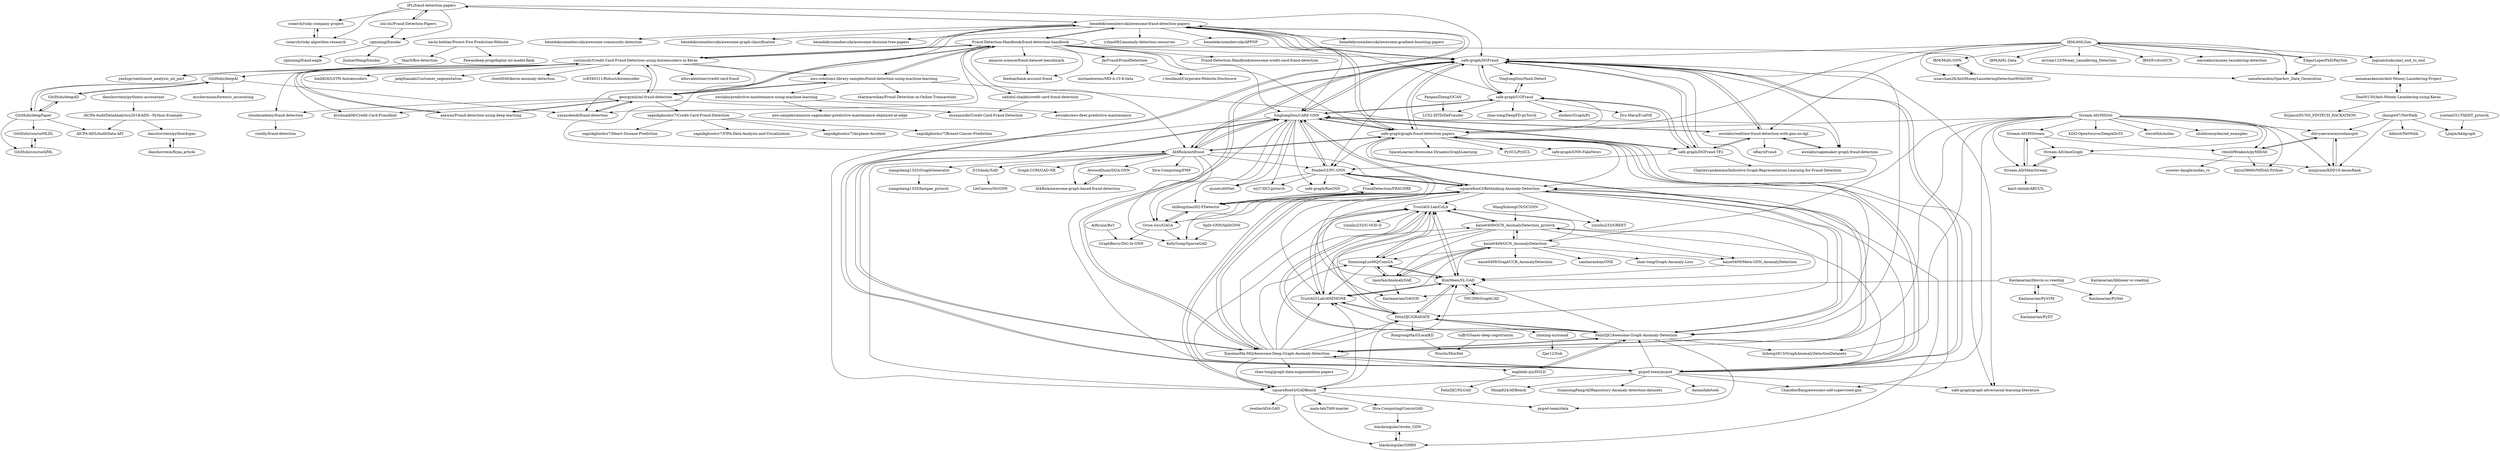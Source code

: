 digraph G {
"IPL/fraud-detection-papers" -> "csearch/risky-company-project"
"IPL/fraud-detection-papers" -> "csearch/risky-algorithm-research"
"IPL/fraud-detection-papers" -> "zixi-liu/Fraud-Detection-Papers"
"IPL/fraud-detection-papers" -> "rgmining/fraudar"
"IPL/fraud-detection-papers" -> "benedekrozemberczki/awesome-fraud-detection-papers"
"IPL/fraud-detection-papers" -> "safe-graph/DGFraud"
"IBM/AMLSim" -> "EdgarLopezPhD/PaySim"
"IBM/AMLSim" -> "IBM/Multi-GNN"
"IBM/AMLSim" -> "logicalclocks/aml_end_to_end"
"IBM/AMLSim" -> "IBM/AML-Data"
"IBM/AMLSim" -> "mvram123/Money_Laundering_Detection"
"IBM/AMLSim" -> "issacchan26/AntiMoneyLaunderingDetectionWithGNN"
"IBM/AMLSim" -> "safe-graph/DGFraud"
"IBM/AMLSim" -> "IBM/EvolveGCN" ["e"=1]
"IBM/AMLSim" -> "namebrandon/Sparkov_Data_Generation"
"IBM/AMLSim" -> "safe-graph/graph-fraud-detection-papers"
"IBM/AMLSim" -> "emreakoz/money-laundering-detection"
"IBM/AMLSim" -> "awslabs/realtime-fraud-detection-with-gnn-on-dgl"
"PanpanZheng/OCAN" -> "LCS2-IIITD/DeFrauder"
"benedekrozemberczki/awesome-fraud-detection-papers" -> "safe-graph/graph-fraud-detection-papers"
"benedekrozemberczki/awesome-fraud-detection-papers" -> "safe-graph/DGFraud"
"benedekrozemberczki/awesome-fraud-detection-papers" -> "YingtongDou/CARE-GNN"
"benedekrozemberczki/awesome-fraud-detection-papers" -> "Fraud-Detection-Handbook/fraud-detection-handbook"
"benedekrozemberczki/awesome-fraud-detection-papers" -> "pygod-team/pygod"
"benedekrozemberczki/awesome-fraud-detection-papers" -> "benedekrozemberczki/awesome-gradient-boosting-papers" ["e"=1]
"benedekrozemberczki/awesome-fraud-detection-papers" -> "benedekrozemberczki/awesome-community-detection" ["e"=1]
"benedekrozemberczki/awesome-fraud-detection-papers" -> "IPL/fraud-detection-papers"
"benedekrozemberczki/awesome-fraud-detection-papers" -> "benedekrozemberczki/awesome-graph-classification" ["e"=1]
"benedekrozemberczki/awesome-fraud-detection-papers" -> "benedekrozemberczki/awesome-decision-tree-papers" ["e"=1]
"benedekrozemberczki/awesome-fraud-detection-papers" -> "safe-graph/UGFraud"
"benedekrozemberczki/awesome-fraud-detection-papers" -> "curiousily/Credit-Card-Fraud-Detection-using-Autoencoders-in-Keras"
"benedekrozemberczki/awesome-fraud-detection-papers" -> "AI4Risk/antifraud"
"benedekrozemberczki/awesome-fraud-detection-papers" -> "yzhao062/anomaly-detection-resources" ["e"=1]
"benedekrozemberczki/awesome-fraud-detection-papers" -> "benedekrozemberczki/APPNP" ["e"=1]
"aws-solutions-library-samples/fraud-detection-using-machine-learning" -> "georgymh/ml-fraud-detection"
"aws-solutions-library-samples/fraud-detection-using-machine-learning" -> "awslabs/sagemaker-graph-fraud-detection"
"aws-solutions-library-samples/fraud-detection-using-machine-learning" -> "Fraud-Detection-Handbook/fraud-detection-handbook"
"aws-solutions-library-samples/fraud-detection-using-machine-learning" -> "awslabs/predictive-maintenance-using-machine-learning"
"aws-solutions-library-samples/fraud-detection-using-machine-learning" -> "sharmaroshan/Fraud-Detection-in-Online-Transactions" ["e"=1]
"EdgarLopezPhD/PaySim" -> "IBM/AMLSim"
"EdgarLopezPhD/PaySim" -> "namebrandon/Sparkov_Data_Generation"
"awslabs/predictive-maintenance-using-machine-learning" -> "awslabs/aws-fleet-predictive-maintenance"
"awslabs/predictive-maintenance-using-machine-learning" -> "aws-samples/amazon-sagemaker-predictive-maintenance-deployed-at-edge"
"kaize0409/GCN_AnomalyDetection" -> "kaize0409/GCN_AnomalyDetection_pytorch"
"kaize0409/GCN_AnomalyDetection" -> "haoyfan/AnomalyDAE"
"kaize0409/GCN_AnomalyDetection" -> "TrustAGI-Lab/CoLA"
"kaize0409/GCN_AnomalyDetection" -> "sambaranban/ONE"
"kaize0409/GCN_AnomalyDetection" -> "TrustAGI-Lab/ANEMONE"
"kaize0409/GCN_AnomalyDetection" -> "KimMeen/SL-GAD"
"kaize0409/GCN_AnomalyDetection" -> "kaize0409/Meta-GDN_AnomalyDetection"
"kaize0409/GCN_AnomalyDetection" -> "zhao-tong/Graph-Anomaly-Loss"
"kaize0409/GCN_AnomalyDetection" -> "kaize0409/GraphUCB_AnomalyDetection"
"kaize0409/GCN_AnomalyDetection" -> "XuexiongLuoMQ/ComGA"
"AICPA-AuditDataAnalytics2018/ADS---Python-Example-" -> "AICPA-ADS/AuditData-API"
"AICPA-AuditDataAnalytics2018/ADS---Python-Example-" -> "danshorstein/python4cpas"
"Das00130/Anti-Money-Laundering-using-Keras" -> "annamackenzie/Anti-Money-Laundering-Project"
"Das00130/Anti-Money-Laundering-using-Keras" -> "ItsJanul/DUNS_FINTECH_HACKATHON"
"dhivyaeswaran/sedanspot" -> "minjiyoon/KDD19-AnomRank"
"dhivyaeswaran/sedanspot" -> "ritesh99rakesh/pyMIDAS"
"GitiHubi/deepAD" -> "GitiHubi/deepPaper"
"GitiHubi/deepAD" -> "GitiHubi/deepAI"
"chengw07/NetWalk" -> "kdmsit/NetWalk"
"chengw07/NetWalk" -> "Ljiajie/Addgraph"
"chengw07/NetWalk" -> "dhivyaeswaran/sedanspot"
"chengw07/NetWalk" -> "minjiyoon/KDD19-AnomRank"
"danshorstein/ficpa_article" -> "danshorstein/python4cpas"
"minjiyoon/KDD19-AnomRank" -> "dhivyaeswaran/sedanspot"
"csearch/risky-company-project" -> "csearch/risky-algorithm-research"
"csearch/risky-algorithm-research" -> "csearch/risky-company-project"
"safe-graph/graph-fraud-detection-papers" -> "safe-graph/DGFraud"
"safe-graph/graph-fraud-detection-papers" -> "benedekrozemberczki/awesome-fraud-detection-papers"
"safe-graph/graph-fraud-detection-papers" -> "pygod-team/pygod"
"safe-graph/graph-fraud-detection-papers" -> "YingtongDou/CARE-GNN"
"safe-graph/graph-fraud-detection-papers" -> "XiaoxiaoMa-MQ/Awesome-Deep-Graph-Anomaly-Detection"
"safe-graph/graph-fraud-detection-papers" -> "safe-graph/graph-adversarial-learning-literature" ["e"=1]
"safe-graph/graph-fraud-detection-papers" -> "ChandlerBang/awesome-self-supervised-gnn" ["e"=1]
"safe-graph/graph-fraud-detection-papers" -> "AI4Risk/antifraud"
"safe-graph/graph-fraud-detection-papers" -> "safe-graph/UGFraud"
"safe-graph/graph-fraud-detection-papers" -> "squareRoot3/Rethinking-Anomaly-Detection"
"safe-graph/graph-fraud-detection-papers" -> "FelixDJC/Awesome-Graph-Anomaly-Detection"
"safe-graph/graph-fraud-detection-papers" -> "PyGCL/PyGCL" ["e"=1]
"safe-graph/graph-fraud-detection-papers" -> "safe-graph/GNN-FakeNews" ["e"=1]
"safe-graph/graph-fraud-detection-papers" -> "PonderLY/PC-GNN"
"safe-graph/graph-fraud-detection-papers" -> "SpaceLearner/Awesome-DynamicGraphLearning" ["e"=1]
"Stream-AD/MIDAS" -> "ritesh99rakesh/pyMIDAS"
"Stream-AD/MIDAS" -> "Stream-AD/MStream"
"Stream-AD/MIDAS" -> "Stream-AD/AnoGraph"
"Stream-AD/MIDAS" -> "dhivyaeswaran/sedanspot"
"Stream-AD/MIDAS" -> "Stream-AD/MemStream"
"Stream-AD/MIDAS" -> "minjiyoon/KDD19-AnomRank"
"Stream-AD/MIDAS" -> "liurui39660/MIDAS.Python"
"Stream-AD/MIDAS" -> "pygod-team/pygod"
"Stream-AD/MIDAS" -> "KDD-OpenSource/DeepADoTS" ["e"=1]
"Stream-AD/MIDAS" -> "lizhong2613/GraphAnomalyDetectionDatasets"
"Stream-AD/MIDAS" -> "steve0hh/midas"
"Stream-AD/MIDAS" -> "kaize0409/GCN_AnomalyDetection"
"Stream-AD/MIDAS" -> "shubhomoydas/ad_examples" ["e"=1]
"Stream-AD/MIDAS" -> "safe-graph/graph-fraud-detection-papers"
"Stream-AD/MIDAS" -> "XiaoxiaoMa-MQ/Awesome-Deep-Graph-Anomaly-Detection"
"safe-graph/DGFraud" -> "safe-graph/graph-fraud-detection-papers"
"safe-graph/DGFraud" -> "YingtongDou/CARE-GNN"
"safe-graph/DGFraud" -> "safe-graph/UGFraud"
"safe-graph/DGFraud" -> "benedekrozemberczki/awesome-fraud-detection-papers"
"safe-graph/DGFraud" -> "safe-graph/DGFraud-TF2"
"safe-graph/DGFraud" -> "XiaoxiaoMa-MQ/Awesome-Deep-Graph-Anomaly-Detection"
"safe-graph/DGFraud" -> "AI4Risk/antifraud"
"safe-graph/DGFraud" -> "pygod-team/pygod"
"safe-graph/DGFraud" -> "PonderLY/PC-GNN"
"safe-graph/DGFraud" -> "awslabs/realtime-fraud-detection-with-gnn-on-dgl"
"safe-graph/DGFraud" -> "safe-graph/graph-adversarial-learning-literature" ["e"=1]
"safe-graph/DGFraud" -> "FelixDJC/Awesome-Graph-Anomaly-Detection"
"safe-graph/DGFraud" -> "YingtongDou/Nash-Detect"
"safe-graph/DGFraud" -> "squareRoot3/Rethinking-Anomaly-Detection"
"safe-graph/DGFraud" -> "awslabs/sagemaker-graph-fraud-detection"
"safe-graph/UGFraud" -> "safe-graph/DGFraud"
"safe-graph/UGFraud" -> "safe-graph/DGFraud-TF2"
"safe-graph/UGFraud" -> "YingtongDou/CARE-GNN"
"safe-graph/UGFraud" -> "YingtongDou/Nash-Detect"
"safe-graph/UGFraud" -> "LCS2-IIITD/DeFrauder"
"safe-graph/UGFraud" -> "zhao-tong/DeepFD-pyTorch"
"safe-graph/UGFraud" -> "shobeir/GraphiPy" ["e"=1]
"safe-graph/UGFraud" -> "Dru-Mara/EvalNE" ["e"=1]
"awslabs/sagemaker-graph-fraud-detection" -> "awslabs/realtime-fraud-detection-with-gnn-on-dgl"
"YingtongDou/Nash-Detect" -> "safe-graph/UGFraud"
"YingtongDou/CARE-GNN" -> "PonderLY/PC-GNN"
"YingtongDou/CARE-GNN" -> "safe-graph/DGFraud"
"YingtongDou/CARE-GNN" -> "safe-graph/UGFraud"
"YingtongDou/CARE-GNN" -> "AI4Risk/antifraud"
"YingtongDou/CARE-GNN" -> "squareRoot3/Rethinking-Anomaly-Detection"
"YingtongDou/CARE-GNN" -> "safe-graph/DGFraud-TF2"
"YingtongDou/CARE-GNN" -> "squareRoot3/GADBench"
"YingtongDou/CARE-GNN" -> "safe-graph/graph-fraud-detection-papers"
"YingtongDou/CARE-GNN" -> "Orion-wyc/GAGA"
"YingtongDou/CARE-GNN" -> "XiaoxiaoMa-MQ/Awesome-Deep-Graph-Anomaly-Detection"
"YingtongDou/CARE-GNN" -> "safe-graph/RioGNN"
"YingtongDou/CARE-GNN" -> "shifengzhao/H2-FDetector"
"YingtongDou/CARE-GNN" -> "zjunet/AMNet"
"YingtongDou/CARE-GNN" -> "awslabs/realtime-fraud-detection-with-gnn-on-dgl"
"YingtongDou/CARE-GNN" -> "wyl7/DCI-pytorch"
"Stream-AD/MStream" -> "Stream-AD/MemStream"
"Stream-AD/MStream" -> "Stream-AD/AnoGraph"
"Stream-AD/MStream" -> "ritesh99rakesh/pyMIDAS"
"JarFraud/FraudDetection" -> "r-boulland/Corporate-Website-Disclosure"
"JarFraud/FraudDetection" -> "michaelewens/MD-A-10-K-data" ["e"=1]
"Skar0/fire-detection" -> "yashspr/sentiment_analysis_ml_part"
"GitiHubi/deepPaper" -> "GitiHubi/deepAD"
"GitiHubi/deepPaper" -> "GitiHubi/courseAIML"
"GitiHubi/deepPaper" -> "GitiHubi/deepAI"
"GitiHubi/deepPaper" -> "AICPA-ADS/AuditData-API"
"GitiHubi/deepPaper" -> "GitiHubi/courseMLDL"
"nachi-hebbar/Forest-Fire-Prediction-Website" -> "Pawandeep-prog/deploy-ml-model-flask"
"nachi-hebbar/Forest-Fire-Prediction-Website" -> "Skar0/fire-detection"
"danshorstein/pythonic-accountant" -> "AICPA-AuditDataAnalytics2018/ADS---Python-Example-"
"GitiHubi/courseAIML" -> "GitiHubi/courseMLDL"
"sagnikghoshcr7/Credit-Card-Fraud-Detection" -> "sagnikghoshcr7/Airplane-Accident"
"sagnikghoshcr7/Credit-Card-Fraud-Detection" -> "sagnikghoshcr7/Breast-Cancer-Prediction"
"sagnikghoshcr7/Credit-Card-Fraud-Detection" -> "sagnikghoshcr7/Heart-Disease-Prediction"
"sagnikghoshcr7/Credit-Card-Fraud-Detection" -> "sagnikghoshcr7/FIFA-Data-Analysis-and-Visualization"
"XuexiongLuoMQ/ComGA" -> "TrustAGI-Lab/CoLA"
"XuexiongLuoMQ/ComGA" -> "KimMeen/SL-GAD"
"XuexiongLuoMQ/ComGA" -> "TrustAGI-Lab/ANEMONE"
"XuexiongLuoMQ/ComGA" -> "haoyfan/AnomalyDAE"
"annamackenzie/Anti-Money-Laundering-Project" -> "Das00130/Anti-Money-Laundering-using-Keras"
"ritesh99rakesh/pyMIDAS" -> "dhivyaeswaran/sedanspot"
"ritesh99rakesh/pyMIDAS" -> "liurui39660/MIDAS.Python"
"ritesh99rakesh/pyMIDAS" -> "scooter-dangle/midas_rs"
"GitiHubi/courseMLDL" -> "GitiHubi/courseAIML"
"WangXuhongCN/OCGNN" -> "kaize0409/GCN_AnomalyDetection_pytorch"
"haoyfan/AnomalyDAE" -> "kaize0409/GCN_AnomalyDetection"
"haoyfan/AnomalyDAE" -> "XuexiongLuoMQ/ComGA"
"haoyfan/AnomalyDAE" -> "Kaslanarian/SAGOD"
"Fraud-Detection-Handbook/fraud-detection-handbook" -> "benedekrozemberczki/awesome-fraud-detection-papers"
"Fraud-Detection-Handbook/fraud-detection-handbook" -> "georgymh/ml-fraud-detection"
"Fraud-Detection-Handbook/fraud-detection-handbook" -> "namebrandon/Sparkov_Data_Generation"
"Fraud-Detection-Handbook/fraud-detection-handbook" -> "curiousily/Credit-Card-Fraud-Detection-using-Autoencoders-in-Keras"
"Fraud-Detection-Handbook/fraud-detection-handbook" -> "safe-graph/graph-fraud-detection-papers"
"Fraud-Detection-Handbook/fraud-detection-handbook" -> "aws-solutions-library-samples/fraud-detection-using-machine-learning"
"Fraud-Detection-Handbook/fraud-detection-handbook" -> "yazanobeidi/fraud-detection"
"Fraud-Detection-Handbook/fraud-detection-handbook" -> "JarFraud/FraudDetection"
"Fraud-Detection-Handbook/fraud-detection-handbook" -> "AI4Risk/antifraud"
"Fraud-Detection-Handbook/fraud-detection-handbook" -> "safe-graph/DGFraud"
"Fraud-Detection-Handbook/fraud-detection-handbook" -> "sahidul-shaikh/credit-card-fraud-detection"
"Fraud-Detection-Handbook/fraud-detection-handbook" -> "feedzai/bank-account-fraud"
"Fraud-Detection-Handbook/fraud-detection-handbook" -> "amazon-science/fraud-dataset-benchmark"
"Fraud-Detection-Handbook/fraud-detection-handbook" -> "YingtongDou/CARE-GNN"
"Fraud-Detection-Handbook/fraud-detection-handbook" -> "Fraud-Detection-Handbook/awesome-credit-card-fraud-detection"
"TrustAGI-Lab/CoLA" -> "KimMeen/SL-GAD"
"TrustAGI-Lab/CoLA" -> "TrustAGI-Lab/ANEMONE"
"TrustAGI-Lab/CoLA" -> "XuexiongLuoMQ/ComGA"
"TrustAGI-Lab/CoLA" -> "kaize0409/GCN_AnomalyDetection_pytorch"
"TrustAGI-Lab/CoLA" -> "FelixDJC/GRADATE"
"TrustAGI-Lab/CoLA" -> "yixinliu233/G-OOD-D" ["e"=1]
"TrustAGI-Lab/CoLA" -> "yixinliu233/GREET" ["e"=1]
"TrustAGI-Lab/CoLA" -> "FelixDJC/Awesome-Graph-Anomaly-Detection"
"kaize0409/Meta-GDN_AnomalyDetection" -> "KimMeen/SL-GAD"
"safe-graph/DGFraud-TF2" -> "safe-graph/UGFraud"
"safe-graph/DGFraud-TF2" -> "Charlesvandamme/Inductive-Graph-Representation-Learning-for-Fraud-Detection"
"safe-graph/DGFraud-TF2" -> "YingtongDou/CARE-GNN"
"safe-graph/DGFraud-TF2" -> "safe-graph/DGFraud"
"safe-graph/DGFraud-TF2" -> "awslabs/realtime-fraud-detection-with-gnn-on-dgl"
"safe-graph/DGFraud-TF2" -> "PonderLY/PC-GNN"
"KimMeen/SL-GAD" -> "TrustAGI-Lab/ANEMONE"
"KimMeen/SL-GAD" -> "TrustAGI-Lab/CoLA"
"KimMeen/SL-GAD" -> "FelixDJC/GRADATE"
"KimMeen/SL-GAD" -> "XuexiongLuoMQ/ComGA"
"KimMeen/SL-GAD" -> "THUDM/GraphCAD"
"TrustAGI-Lab/ANEMONE" -> "KimMeen/SL-GAD"
"TrustAGI-Lab/ANEMONE" -> "TrustAGI-Lab/CoLA"
"TrustAGI-Lab/ANEMONE" -> "FelixDJC/GRADATE"
"PonderLY/PC-GNN" -> "YingtongDou/CARE-GNN"
"PonderLY/PC-GNN" -> "shifengzhao/H2-FDetector"
"PonderLY/PC-GNN" -> "squareRoot3/Rethinking-Anomaly-Detection"
"PonderLY/PC-GNN" -> "FraudDetection/FRAUDRE"
"PonderLY/PC-GNN" -> "wyl7/DCI-pytorch"
"PonderLY/PC-GNN" -> "zjunet/AMNet"
"PonderLY/PC-GNN" -> "Orion-wyc/GAGA"
"PonderLY/PC-GNN" -> "safe-graph/RioGNN"
"awslabs/realtime-fraud-detection-with-gnn-on-dgl" -> "awslabs/sagemaker-graph-fraud-detection"
"awslabs/realtime-fraud-detection-with-gnn-on-dgl" -> "safe-graph/DGFraud-TF2"
"awslabs/realtime-fraud-detection-with-gnn-on-dgl" -> "YingtongDou/CARE-GNN"
"awslabs/realtime-fraud-detection-with-gnn-on-dgl" -> "eBay/xFraud"
"awslabs/realtime-fraud-detection-with-gnn-on-dgl" -> "safe-graph/DGFraud"
"sahidul-shaikh/credit-card-fraud-detection" -> "imsanjoykb/Credit-Card-Fraud-Detection"
"xiangsheng1325/GraphGenerator" -> "xiangsheng1325/fastgae_pytorch"
"Stream-AD/MemStream" -> "Stream-AD/AnoGraph"
"Stream-AD/MemStream" -> "Stream-AD/MStream"
"Stream-AD/MemStream" -> "kaist-dmlab/ARCUS"
"Stream-AD/AnoGraph" -> "Stream-AD/MemStream"
"Stream-AD/AnoGraph" -> "minjiyoon/KDD19-AnomRank"
"FraudDetection/FRAUDRE" -> "shifengzhao/H2-FDetector"
"AiRyunn/BoT" -> "GraphBerry/DiG-In-GNN"
"Kaslanarian/libsvm-sc-reading" -> "Kaslanarian/PySVM"
"Kaslanarian/libsvm-sc-reading" -> "Kaslanarian/PyNet"
"Kaslanarian/libsvm-sc-reading" -> "Kaslanarian/SAGOD"
"logicalclocks/aml_end_to_end" -> "annamackenzie/Anti-Money-Laundering-Project"
"pygod-team/pygod" -> "XiaoxiaoMa-MQ/Awesome-Deep-Graph-Anomaly-Detection"
"pygod-team/pygod" -> "safe-graph/graph-fraud-detection-papers"
"pygod-team/pygod" -> "safe-graph/DGFraud"
"pygod-team/pygod" -> "datamllab/tods" ["e"=1]
"pygod-team/pygod" -> "FelixDJC/Awesome-Graph-Anomaly-Detection"
"pygod-team/pygod" -> "Minqi824/ADBench" ["e"=1]
"pygod-team/pygod" -> "squareRoot3/Rethinking-Anomaly-Detection"
"pygod-team/pygod" -> "TrustAGI-Lab/CoLA"
"pygod-team/pygod" -> "squareRoot3/GADBench"
"pygod-team/pygod" -> "benedekrozemberczki/awesome-fraud-detection-papers"
"pygod-team/pygod" -> "GuansongPang/ADRepository-Anomaly-detection-datasets" ["e"=1]
"pygod-team/pygod" -> "ChandlerBang/awesome-self-supervised-gnn" ["e"=1]
"pygod-team/pygod" -> "kaize0409/GCN_AnomalyDetection_pytorch"
"pygod-team/pygod" -> "YingtongDou/CARE-GNN"
"pygod-team/pygod" -> "safe-graph/graph-adversarial-learning-literature" ["e"=1]
"squareRoot3/Rethinking-Anomaly-Detection" -> "squareRoot3/GADBench"
"squareRoot3/Rethinking-Anomaly-Detection" -> "PonderLY/PC-GNN"
"squareRoot3/Rethinking-Anomaly-Detection" -> "FelixDJC/Awesome-Graph-Anomaly-Detection"
"squareRoot3/Rethinking-Anomaly-Detection" -> "FelixDJC/GRADATE"
"squareRoot3/Rethinking-Anomaly-Detection" -> "TrustAGI-Lab/CoLA"
"squareRoot3/Rethinking-Anomaly-Detection" -> "XiaoxiaoMa-MQ/Awesome-Deep-Graph-Anomaly-Detection"
"squareRoot3/Rethinking-Anomaly-Detection" -> "KimMeen/SL-GAD"
"squareRoot3/Rethinking-Anomaly-Detection" -> "blacksingular/GHRN"
"squareRoot3/Rethinking-Anomaly-Detection" -> "KellyGong/SparseGAD"
"squareRoot3/Rethinking-Anomaly-Detection" -> "YingtongDou/CARE-GNN"
"squareRoot3/Rethinking-Anomaly-Detection" -> "TrustAGI-Lab/ANEMONE"
"squareRoot3/Rethinking-Anomaly-Detection" -> "yixinliu233/GREET" ["e"=1]
"squareRoot3/Rethinking-Anomaly-Detection" -> "Orion-wyc/GAGA"
"squareRoot3/Rethinking-Anomaly-Detection" -> "Kaslanarian/SAGOD"
"squareRoot3/Rethinking-Anomaly-Detection" -> "shifengzhao/H2-FDetector"
"XiaoxiaoMa-MQ/Awesome-Deep-Graph-Anomaly-Detection" -> "FelixDJC/Awesome-Graph-Anomaly-Detection"
"XiaoxiaoMa-MQ/Awesome-Deep-Graph-Anomaly-Detection" -> "pygod-team/pygod"
"XiaoxiaoMa-MQ/Awesome-Deep-Graph-Anomaly-Detection" -> "squareRoot3/Rethinking-Anomaly-Detection"
"XiaoxiaoMa-MQ/Awesome-Deep-Graph-Anomaly-Detection" -> "TrustAGI-Lab/CoLA"
"XiaoxiaoMa-MQ/Awesome-Deep-Graph-Anomaly-Detection" -> "eaglelab-zju/DGLD"
"XiaoxiaoMa-MQ/Awesome-Deep-Graph-Anomaly-Detection" -> "safe-graph/DGFraud"
"XiaoxiaoMa-MQ/Awesome-Deep-Graph-Anomaly-Detection" -> "kaize0409/GCN_AnomalyDetection_pytorch"
"XiaoxiaoMa-MQ/Awesome-Deep-Graph-Anomaly-Detection" -> "YingtongDou/CARE-GNN"
"XiaoxiaoMa-MQ/Awesome-Deep-Graph-Anomaly-Detection" -> "squareRoot3/GADBench"
"XiaoxiaoMa-MQ/Awesome-Deep-Graph-Anomaly-Detection" -> "FelixDJC/GRADATE"
"XiaoxiaoMa-MQ/Awesome-Deep-Graph-Anomaly-Detection" -> "XuexiongLuoMQ/ComGA"
"XiaoxiaoMa-MQ/Awesome-Deep-Graph-Anomaly-Detection" -> "zhao-tong/graph-data-augmentation-papers" ["e"=1]
"XiaoxiaoMa-MQ/Awesome-Deep-Graph-Anomaly-Detection" -> "TrustAGI-Lab/ANEMONE"
"XiaoxiaoMa-MQ/Awesome-Deep-Graph-Anomaly-Detection" -> "KimMeen/SL-GAD"
"XiaoxiaoMa-MQ/Awesome-Deep-Graph-Anomaly-Detection" -> "safe-graph/graph-fraud-detection-papers"
"Kaslanarian/PySVM" -> "Kaslanarian/libsvm-sc-reading"
"Kaslanarian/PySVM" -> "Kaslanarian/PyDT"
"FelixDJC/Awesome-Graph-Anomaly-Detection" -> "FelixDJC/GRADATE"
"FelixDJC/Awesome-Graph-Anomaly-Detection" -> "XiaoxiaoMa-MQ/Awesome-Deep-Graph-Anomaly-Detection"
"FelixDJC/Awesome-Graph-Anomaly-Detection" -> "TrustAGI-Lab/ANEMONE"
"FelixDJC/Awesome-Graph-Anomaly-Detection" -> "TrustAGI-Lab/CoLA"
"FelixDJC/Awesome-Graph-Anomaly-Detection" -> "squareRoot3/Rethinking-Anomaly-Detection"
"FelixDJC/Awesome-Graph-Anomaly-Detection" -> "lizhong2613/GraphAnomalyDetectionDatasets"
"FelixDJC/Awesome-Graph-Anomaly-Detection" -> "eaglelab-zju/DGLD"
"FelixDJC/Awesome-Graph-Anomaly-Detection" -> "KimMeen/SL-GAD"
"FelixDJC/Awesome-Graph-Anomaly-Detection" -> "pygod-team/data"
"kaize0409/GCN_AnomalyDetection_pytorch" -> "kaize0409/GCN_AnomalyDetection"
"kaize0409/GCN_AnomalyDetection_pytorch" -> "TrustAGI-Lab/CoLA"
"kaize0409/GCN_AnomalyDetection_pytorch" -> "KimMeen/SL-GAD"
"kaize0409/GCN_AnomalyDetection_pytorch" -> "XuexiongLuoMQ/ComGA"
"kaize0409/GCN_AnomalyDetection_pytorch" -> "haoyfan/AnomalyDAE"
"kaize0409/GCN_AnomalyDetection_pytorch" -> "kaize0409/Meta-GDN_AnomalyDetection"
"kaize0409/GCN_AnomalyDetection_pytorch" -> "TrustAGI-Lab/ANEMONE"
"yuetan031/TADDY_pytorch" -> "Ljiajie/Addgraph"
"zixi-liu/Fraud-Detection-Papers" -> "rgmining/fraudar"
"zixi-liu/Fraud-Detection-Papers" -> "IPL/fraud-detection-papers"
"zhiming-xu/conad" -> "Zjer12/Sub"
"shifengzhao/H2-FDetector" -> "Orion-wyc/GAGA"
"shifengzhao/H2-FDetector" -> "FraudDetection/FRAUDRE"
"Kaslanarian/liblinear-sc-reading" -> "Kaslanarian/PyNet"
"RongrongMa/GLocalKD" -> "Niuchx/HimNet"
"blacksingular/GHRN" -> "blacksingular/wsdm_GDN"
"amazon-science/fraud-dataset-benchmark" -> "feedzai/bank-account-fraud"
"Orion-wyc/GAGA" -> "shifengzhao/H2-FDetector"
"Orion-wyc/GAGA" -> "KellyGong/SparseGAD"
"Orion-wyc/GAGA" -> "GraphBerry/DiG-In-GNN"
"FelixDJC/GRADATE" -> "KimMeen/SL-GAD"
"FelixDJC/GRADATE" -> "FelixDJC/Awesome-Graph-Anomaly-Detection"
"FelixDJC/GRADATE" -> "TrustAGI-Lab/ANEMONE"
"FelixDJC/GRADATE" -> "TrustAGI-Lab/CoLA"
"FelixDJC/GRADATE" -> "zhiming-xu/conad"
"FelixDJC/GRADATE" -> "RongrongMa/GLocalKD"
"eaglelab-zju/DGLD" -> "FelixDJC/NLGAD"
"eaglelab-zju/DGLD" -> "FelixDJC/Awesome-Graph-Anomaly-Detection"
"THUDM/GraphCAD" -> "KimMeen/SL-GAD"
"blacksingular/wsdm_GDN" -> "blacksingular/GHRN"
"IBM/Multi-GNN" -> "issacchan26/AntiMoneyLaunderingDetectionWithGNN"
"AI4Risk/antifraud" -> "YingtongDou/CARE-GNN"
"AI4Risk/antifraud" -> "AI4Risk/awesome-graph-based-fraud-detection"
"AI4Risk/antifraud" -> "safe-graph/DGFraud"
"AI4Risk/antifraud" -> "D10Andy/SAD"
"AI4Risk/antifraud" -> "safe-graph/graph-fraud-detection-papers"
"AI4Risk/antifraud" -> "Graph-COM/GAD-NR"
"AI4Risk/antifraud" -> "Orion-wyc/GAGA"
"AI4Risk/antifraud" -> "squareRoot3/Rethinking-Anomaly-Detection"
"AI4Risk/antifraud" -> "KellyGong/SparseGAD"
"AI4Risk/antifraud" -> "PonderLY/PC-GNN"
"AI4Risk/antifraud" -> "AtwoodDuan/DGA-GNN"
"AI4Risk/antifraud" -> "squareRoot3/GADBench"
"AI4Risk/antifraud" -> "Xtra-Computing/PMP"
"AI4Risk/antifraud" -> "xiangsheng1325/GraphGenerator"
"D10Andy/SAD" -> "LeiCaiwsu/StrGNN"
"squareRoot3/GADBench" -> "squareRoot3/Rethinking-Anomaly-Detection"
"squareRoot3/GADBench" -> "FelixDJC/GRADATE"
"squareRoot3/GADBench" -> "blacksingular/GHRN"
"squareRoot3/GADBench" -> "mala-lab/TAM-master" ["e"=1]
"squareRoot3/GADBench" -> "Xtra-Computing/ConsisGAD"
"squareRoot3/GADBench" -> "jweihe/ADA-GAD"
"squareRoot3/GADBench" -> "pygod-team/data"
"squareRoot3/GADBench" -> "TrustAGI-Lab/ANEMONE"
"tuffr5/Saner-deep-registration" -> "Niuchx/HimNet"
"Split-GNN/SplitGNN" -> "KellyGong/SparseGAD"
"issacchan26/AntiMoneyLaunderingDetectionWithGNN" -> "IBM/Multi-GNN"
"AtwoodDuan/DGA-GNN" -> "AI4Risk/awesome-graph-based-fraud-detection"
"AI4Risk/awesome-graph-based-fraud-detection" -> "AtwoodDuan/DGA-GNN"
"rgmining/fraudar" -> "rgmining/fraud-eagle"
"rgmining/fraudar" -> "JunhaoWang/fraudar"
"danshorstein/python4cpas" -> "danshorstein/ficpa_article"
"Xtra-Computing/ConsisGAD" -> "blacksingular/wsdm_GDN"
"georgymh/ml-fraud-detection" -> "curiousily/Credit-Card-Fraud-Detection-using-Autoencoders-in-Keras"
"georgymh/ml-fraud-detection" -> "yazanobeidi/fraud-detection"
"georgymh/ml-fraud-detection" -> "aaxwaz/Fraud-detection-using-deep-learning"
"georgymh/ml-fraud-detection" -> "Fraud-Detection-Handbook/fraud-detection-handbook"
"georgymh/ml-fraud-detection" -> "krishnaik06/Credit-Card-Fraudlent" ["e"=1]
"georgymh/ml-fraud-detection" -> "sagnikghoshcr7/Credit-Card-Fraud-Detection"
"georgymh/ml-fraud-detection" -> "aws-solutions-library-samples/fraud-detection-using-machine-learning"
"georgymh/ml-fraud-detection" -> "imsanjoykb/Credit-Card-Fraud-Detection"
"georgymh/ml-fraud-detection" -> "cloudacademy/fraud-detection"
"curiousily/Credit-Card-Fraud-Detection-using-Autoencoders-in-Keras" -> "georgymh/ml-fraud-detection"
"curiousily/Credit-Card-Fraud-Detection-using-Autoencoders-in-Keras" -> "aaxwaz/Fraud-detection-using-deep-learning"
"curiousily/Credit-Card-Fraud-Detection-using-Autoencoders-in-Keras" -> "yazanobeidi/fraud-detection"
"curiousily/Credit-Card-Fraud-Detection-using-Autoencoders-in-Keras" -> "krishnaik06/Credit-Card-Fraudlent" ["e"=1]
"curiousily/Credit-Card-Fraud-Detection-using-Autoencoders-in-Keras" -> "Fraud-Detection-Handbook/fraud-detection-handbook"
"curiousily/Credit-Card-Fraud-Detection-using-Autoencoders-in-Keras" -> "benedekrozemberczki/awesome-fraud-detection-papers"
"curiousily/Credit-Card-Fraud-Detection-using-Autoencoders-in-Keras" -> "ellisvalentiner/credit-card-fraud"
"curiousily/Credit-Card-Fraud-Detection-using-Autoencoders-in-Keras" -> "cloudacademy/fraud-detection"
"curiousily/Credit-Card-Fraud-Detection-using-Autoencoders-in-Keras" -> "binli826/LSTM-Autoencoders" ["e"=1]
"curiousily/Credit-Card-Fraud-Detection-using-Autoencoders-in-Keras" -> "jalajthanaki/Customer_segmentation" ["e"=1]
"curiousily/Credit-Card-Fraud-Detection-using-Autoencoders-in-Keras" -> "yashspr/sentiment_analysis_ml_part"
"curiousily/Credit-Card-Fraud-Detection-using-Autoencoders-in-Keras" -> "chen0040/keras-anomaly-detection" ["e"=1]
"curiousily/Credit-Card-Fraud-Detection-using-Autoencoders-in-Keras" -> "GitiHubi/deepAI"
"curiousily/Credit-Card-Fraud-Detection-using-Autoencoders-in-Keras" -> "aws-solutions-library-samples/fraud-detection-using-machine-learning"
"curiousily/Credit-Card-Fraud-Detection-using-Autoencoders-in-Keras" -> "zc8340311/RobustAutoencoder" ["e"=1]
"yazanobeidi/fraud-detection" -> "georgymh/ml-fraud-detection"
"aaxwaz/Fraud-detection-using-deep-learning" -> "georgymh/ml-fraud-detection"
"aaxwaz/Fraud-detection-using-deep-learning" -> "curiousily/Credit-Card-Fraud-Detection-using-Autoencoders-in-Keras"
"GitiHubi/deepAI" -> "GitiHubi/deepAD"
"GitiHubi/deepAI" -> "GitiHubi/deepPaper"
"GitiHubi/deepAI" -> "mschermann/forensic_accounting"
"GitiHubi/deepAI" -> "yazanobeidi/fraud-detection"
"cloudacademy/fraud-detection" -> "cnielly/fraud-detection"
"IPL/fraud-detection-papers" ["l"="53.047,15.236"]
"csearch/risky-company-project" ["l"="53.07,15.204"]
"csearch/risky-algorithm-research" ["l"="53.068,15.219"]
"zixi-liu/Fraud-Detection-Papers" ["l"="53.045,15.2"]
"rgmining/fraudar" ["l"="53.05,15.177"]
"benedekrozemberczki/awesome-fraud-detection-papers" ["l"="53.034,15.286"]
"safe-graph/DGFraud" ["l"="53.01,15.316"]
"IBM/AMLSim" ["l"="52.977,15.233"]
"EdgarLopezPhD/PaySim" ["l"="52.996,15.208"]
"IBM/Multi-GNN" ["l"="52.936,15.204"]
"logicalclocks/aml_end_to_end" ["l"="52.953,15.17"]
"IBM/AML-Data" ["l"="52.96,15.198"]
"mvram123/Money_Laundering_Detection" ["l"="52.979,15.191"]
"issacchan26/AntiMoneyLaunderingDetectionWithGNN" ["l"="52.941,15.221"]
"IBM/EvolveGCN" ["l"="52.687,16.265"]
"namebrandon/Sparkov_Data_Generation" ["l"="53.021,15.229"]
"safe-graph/graph-fraud-detection-papers" ["l"="52.979,15.314"]
"emreakoz/money-laundering-detection" ["l"="52.96,15.214"]
"awslabs/realtime-fraud-detection-with-gnn-on-dgl" ["l"="53.034,15.318"]
"PanpanZheng/OCAN" ["l"="53.095,15.414"]
"LCS2-IIITD/DeFrauder" ["l"="53.074,15.383"]
"YingtongDou/CARE-GNN" ["l"="53.001,15.337"]
"Fraud-Detection-Handbook/fraud-detection-handbook" ["l"="53.081,15.285"]
"pygod-team/pygod" ["l"="52.95,15.321"]
"benedekrozemberczki/awesome-gradient-boosting-papers" ["l"="23.666,14.884"]
"benedekrozemberczki/awesome-community-detection" ["l"="51.574,15.772"]
"benedekrozemberczki/awesome-graph-classification" ["l"="52.913,16.077"]
"benedekrozemberczki/awesome-decision-tree-papers" ["l"="51.649,15.707"]
"safe-graph/UGFraud" ["l"="53.037,15.337"]
"curiousily/Credit-Card-Fraud-Detection-using-Autoencoders-in-Keras" ["l"="53.126,15.269"]
"AI4Risk/antifraud" ["l"="52.994,15.3"]
"yzhao062/anomaly-detection-resources" ["l"="52.369,14.841"]
"benedekrozemberczki/APPNP" ["l"="52.726,15.853"]
"aws-solutions-library-samples/fraud-detection-using-machine-learning" ["l"="53.101,15.251"]
"georgymh/ml-fraud-detection" ["l"="53.128,15.244"]
"awslabs/sagemaker-graph-fraud-detection" ["l"="53.061,15.303"]
"awslabs/predictive-maintenance-using-machine-learning" ["l"="53.15,15.198"]
"sharmaroshan/Fraud-Detection-in-Online-Transactions" ["l"="52.269,26.026"]
"awslabs/aws-fleet-predictive-maintenance" ["l"="53.176,15.167"]
"aws-samples/amazon-sagemaker-predictive-maintenance-deployed-at-edge" ["l"="53.177,15.188"]
"kaize0409/GCN_AnomalyDetection" ["l"="52.891,15.386"]
"kaize0409/GCN_AnomalyDetection_pytorch" ["l"="52.912,15.381"]
"haoyfan/AnomalyDAE" ["l"="52.908,15.409"]
"TrustAGI-Lab/CoLA" ["l"="52.936,15.375"]
"sambaranban/ONE" ["l"="52.857,15.39"]
"TrustAGI-Lab/ANEMONE" ["l"="52.925,15.371"]
"KimMeen/SL-GAD" ["l"="52.931,15.389"]
"kaize0409/Meta-GDN_AnomalyDetection" ["l"="52.894,15.405"]
"zhao-tong/Graph-Anomaly-Loss" ["l"="52.855,15.415"]
"kaize0409/GraphUCB_AnomalyDetection" ["l"="52.868,15.403"]
"XuexiongLuoMQ/ComGA" ["l"="52.919,15.392"]
"AICPA-AuditDataAnalytics2018/ADS---Python-Example-" ["l"="53.345,15.311"]
"AICPA-ADS/AuditData-API" ["l"="53.302,15.304"]
"danshorstein/python4cpas" ["l"="53.373,15.299"]
"Das00130/Anti-Money-Laundering-using-Keras" ["l"="52.928,15.109"]
"annamackenzie/Anti-Money-Laundering-Project" ["l"="52.938,15.132"]
"ItsJanul/DUNS_FINTECH_HACKATHON" ["l"="52.919,15.085"]
"dhivyaeswaran/sedanspot" ["l"="52.817,15.292"]
"minjiyoon/KDD19-AnomRank" ["l"="52.813,15.306"]
"ritesh99rakesh/pyMIDAS" ["l"="52.834,15.293"]
"GitiHubi/deepAD" ["l"="53.234,15.3"]
"GitiHubi/deepPaper" ["l"="53.254,15.296"]
"GitiHubi/deepAI" ["l"="53.21,15.285"]
"chengw07/NetWalk" ["l"="52.779,15.282"]
"kdmsit/NetWalk" ["l"="52.753,15.285"]
"Ljiajie/Addgraph" ["l"="52.746,15.265"]
"danshorstein/ficpa_article" ["l"="53.391,15.293"]
"XiaoxiaoMa-MQ/Awesome-Deep-Graph-Anomaly-Detection" ["l"="52.952,15.345"]
"safe-graph/graph-adversarial-learning-literature" ["l"="52.549,16.009"]
"ChandlerBang/awesome-self-supervised-gnn" ["l"="52.641,16.079"]
"squareRoot3/Rethinking-Anomaly-Detection" ["l"="52.966,15.359"]
"FelixDJC/Awesome-Graph-Anomaly-Detection" ["l"="52.946,15.36"]
"PyGCL/PyGCL" ["l"="52.607,16.091"]
"safe-graph/GNN-FakeNews" ["l"="52.41,26.749"]
"PonderLY/PC-GNN" ["l"="53,15.355"]
"SpaceLearner/Awesome-DynamicGraphLearning" ["l"="52.621,16.253"]
"Stream-AD/MIDAS" ["l"="52.864,15.322"]
"Stream-AD/MStream" ["l"="52.823,15.319"]
"Stream-AD/AnoGraph" ["l"="52.831,15.334"]
"Stream-AD/MemStream" ["l"="52.816,15.344"]
"liurui39660/MIDAS.Python" ["l"="52.853,15.293"]
"KDD-OpenSource/DeepADoTS" ["l"="52.409,14.741"]
"lizhong2613/GraphAnomalyDetectionDatasets" ["l"="52.898,15.326"]
"steve0hh/midas" ["l"="52.792,15.325"]
"shubhomoydas/ad_examples" ["l"="52.389,14.755"]
"safe-graph/DGFraud-TF2" ["l"="53.026,15.349"]
"YingtongDou/Nash-Detect" ["l"="53.061,15.338"]
"zhao-tong/DeepFD-pyTorch" ["l"="53.078,15.359"]
"shobeir/GraphiPy" ["l"="53.981,15.985"]
"Dru-Mara/EvalNE" ["l"="53.923,15.987"]
"squareRoot3/GADBench" ["l"="52.938,15.349"]
"Orion-wyc/GAGA" ["l"="52.979,15.34"]
"safe-graph/RioGNN" ["l"="53.02,15.386"]
"shifengzhao/H2-FDetector" ["l"="52.987,15.368"]
"zjunet/AMNet" ["l"="53.024,15.368"]
"wyl7/DCI-pytorch" ["l"="53.009,15.374"]
"JarFraud/FraudDetection" ["l"="53.14,15.33"]
"r-boulland/Corporate-Website-Disclosure" ["l"="53.162,15.348"]
"michaelewens/MD-A-10-K-data" ["l"="-8.516,13.477"]
"Skar0/fire-detection" ["l"="53.25,15.202"]
"yashspr/sentiment_analysis_ml_part" ["l"="53.198,15.232"]
"GitiHubi/courseAIML" ["l"="53.279,15.296"]
"GitiHubi/courseMLDL" ["l"="53.274,15.31"]
"nachi-hebbar/Forest-Fire-Prediction-Website" ["l"="53.286,15.178"]
"Pawandeep-prog/deploy-ml-model-flask" ["l"="53.313,15.162"]
"danshorstein/pythonic-accountant" ["l"="53.369,15.334"]
"sagnikghoshcr7/Credit-Card-Fraud-Detection" ["l"="53.135,15.17"]
"sagnikghoshcr7/Airplane-Accident" ["l"="53.132,15.147"]
"sagnikghoshcr7/Breast-Cancer-Prediction" ["l"="53.143,15.141"]
"sagnikghoshcr7/Heart-Disease-Prediction" ["l"="53.153,15.152"]
"sagnikghoshcr7/FIFA-Data-Analysis-and-Visualization" ["l"="53.118,15.15"]
"scooter-dangle/midas_rs" ["l"="52.821,15.269"]
"WangXuhongCN/OCGNN" ["l"="52.887,15.427"]
"Kaslanarian/SAGOD" ["l"="52.929,15.429"]
"yazanobeidi/fraud-detection" ["l"="53.149,15.273"]
"sahidul-shaikh/credit-card-fraud-detection" ["l"="53.138,15.296"]
"feedzai/bank-account-fraud" ["l"="53.106,15.312"]
"amazon-science/fraud-dataset-benchmark" ["l"="53.112,15.333"]
"Fraud-Detection-Handbook/awesome-credit-card-fraud-detection" ["l"="53.105,15.293"]
"FelixDJC/GRADATE" ["l"="52.948,15.388"]
"yixinliu233/G-OOD-D" ["l"="52.378,16.242"]
"yixinliu233/GREET" ["l"="52.399,16.193"]
"Charlesvandamme/Inductive-Graph-Representation-Learning-for-Fraud-Detection" ["l"="53.047,15.388"]
"THUDM/GraphCAD" ["l"="52.933,15.415"]
"FraudDetection/FRAUDRE" ["l"="52.997,15.389"]
"eBay/xFraud" ["l"="53.061,15.362"]
"imsanjoykb/Credit-Card-Fraud-Detection" ["l"="53.163,15.266"]
"xiangsheng1325/GraphGenerator" ["l"="53.004,15.269"]
"xiangsheng1325/fastgae_pytorch" ["l"="53.01,15.248"]
"kaist-dmlab/ARCUS" ["l"="52.789,15.362"]
"AiRyunn/BoT" ["l"="52.909,15.271"]
"GraphBerry/DiG-In-GNN" ["l"="52.935,15.296"]
"Kaslanarian/libsvm-sc-reading" ["l"="52.911,15.48"]
"Kaslanarian/PySVM" ["l"="52.897,15.5"]
"Kaslanarian/PyNet" ["l"="52.914,15.511"]
"datamllab/tods" ["l"="52.413,14.799"]
"Minqi824/ADBench" ["l"="52.446,14.836"]
"GuansongPang/ADRepository-Anomaly-detection-datasets" ["l"="52.475,14.865"]
"blacksingular/GHRN" ["l"="52.914,15.357"]
"KellyGong/SparseGAD" ["l"="52.984,15.356"]
"eaglelab-zju/DGLD" ["l"="52.919,15.341"]
"zhao-tong/graph-data-augmentation-papers" ["l"="52.543,16.079"]
"Kaslanarian/PyDT" ["l"="52.882,15.517"]
"pygod-team/data" ["l"="52.96,15.382"]
"yuetan031/TADDY_pytorch" ["l"="52.719,15.254"]
"zhiming-xu/conad" ["l"="52.95,15.433"]
"Zjer12/Sub" ["l"="52.949,15.457"]
"Kaslanarian/liblinear-sc-reading" ["l"="52.912,15.534"]
"RongrongMa/GLocalKD" ["l"="52.969,15.437"]
"Niuchx/HimNet" ["l"="52.977,15.467"]
"blacksingular/wsdm_GDN" ["l"="52.887,15.359"]
"FelixDJC/NLGAD" ["l"="52.888,15.34"]
"AI4Risk/awesome-graph-based-fraud-detection" ["l"="52.987,15.274"]
"D10Andy/SAD" ["l"="52.992,15.258"]
"Graph-COM/GAD-NR" ["l"="52.956,15.27"]
"AtwoodDuan/DGA-GNN" ["l"="52.975,15.267"]
"Xtra-Computing/PMP" ["l"="52.97,15.281"]
"LeiCaiwsu/StrGNN" ["l"="52.997,15.236"]
"mala-lab/TAM-master" ["l"="52.568,15.058"]
"Xtra-Computing/ConsisGAD" ["l"="52.901,15.347"]
"jweihe/ADA-GAD" ["l"="52.899,15.362"]
"tuffr5/Saner-deep-registration" ["l"="52.983,15.489"]
"Split-GNN/SplitGNN" ["l"="52.986,15.398"]
"rgmining/fraud-eagle" ["l"="53.061,15.151"]
"JunhaoWang/fraudar" ["l"="53.041,15.148"]
"aaxwaz/Fraud-detection-using-deep-learning" ["l"="53.152,15.248"]
"krishnaik06/Credit-Card-Fraudlent" ["l"="48.434,24.772"]
"cloudacademy/fraud-detection" ["l"="53.152,15.229"]
"ellisvalentiner/credit-card-fraud" ["l"="53.169,15.292"]
"binli826/LSTM-Autoencoders" ["l"="52.49,14.692"]
"jalajthanaki/Customer_segmentation" ["l"="47.088,25.441"]
"chen0040/keras-anomaly-detection" ["l"="52.422,14.728"]
"zc8340311/RobustAutoencoder" ["l"="52.837,14.761"]
"mschermann/forensic_accounting" ["l"="53.238,15.269"]
"cnielly/fraud-detection" ["l"="53.174,15.215"]
}